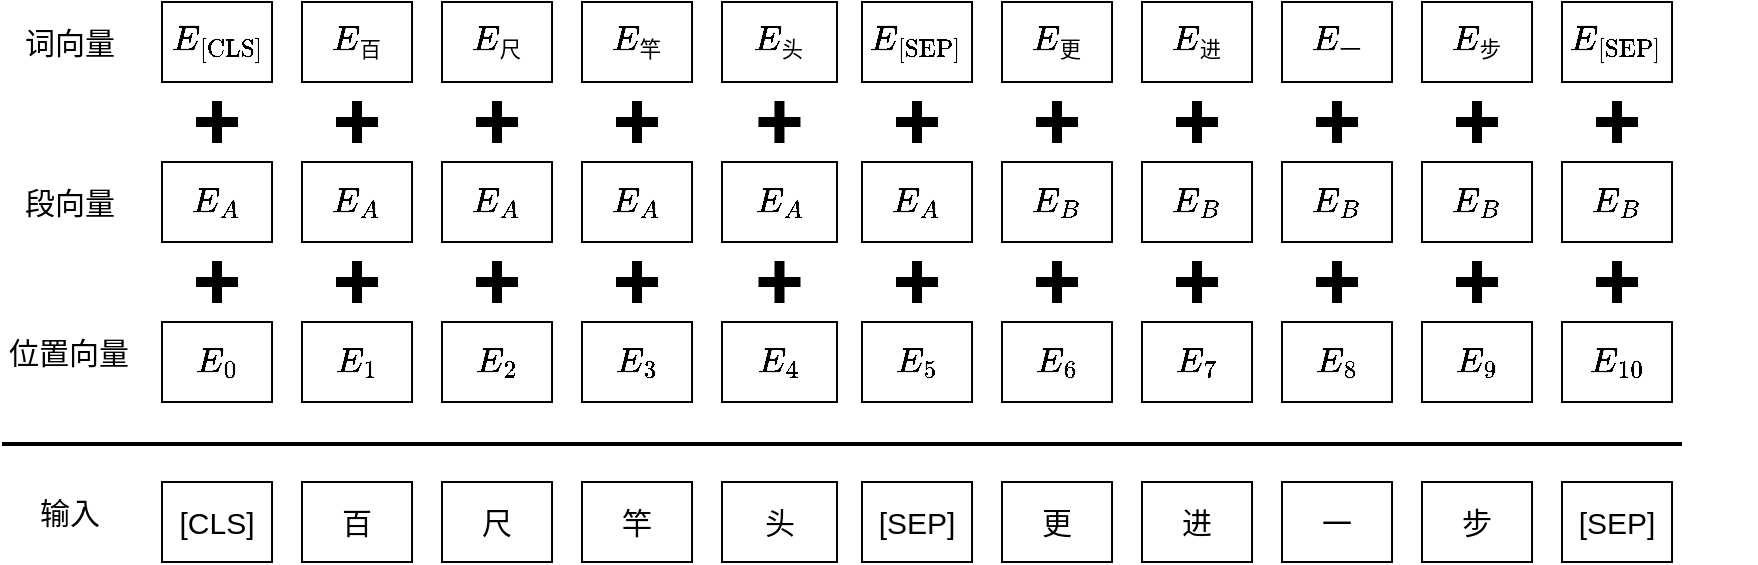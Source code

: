 <mxfile version="26.0.11">
  <diagram name="第 1 页" id="7o9o7aiiVrodikOosvhP">
    <mxGraphModel dx="952" dy="623" grid="1" gridSize="10" guides="1" tooltips="1" connect="1" arrows="1" fold="1" page="1" pageScale="1" pageWidth="827" pageHeight="1169" math="1" shadow="0">
      <root>
        <mxCell id="0" />
        <mxCell id="1" parent="0" />
        <mxCell id="gwdvWo7OpEAvEBSIEt_a-1" value="[CLS]" style="rounded=0;whiteSpace=wrap;html=1;fontSize=15;" vertex="1" parent="1">
          <mxGeometry x="140" y="460" width="55.01" height="40" as="geometry" />
        </mxCell>
        <mxCell id="gwdvWo7OpEAvEBSIEt_a-2" value="百" style="rounded=0;whiteSpace=wrap;html=1;fontSize=15;" vertex="1" parent="1">
          <mxGeometry x="210" y="460" width="55.01" height="40" as="geometry" />
        </mxCell>
        <mxCell id="gwdvWo7OpEAvEBSIEt_a-3" value="竿" style="rounded=0;whiteSpace=wrap;html=1;fontSize=15;" vertex="1" parent="1">
          <mxGeometry x="350" y="460" width="55.01" height="40" as="geometry" />
        </mxCell>
        <mxCell id="gwdvWo7OpEAvEBSIEt_a-4" value="头" style="rounded=0;whiteSpace=wrap;html=1;fontSize=15;" vertex="1" parent="1">
          <mxGeometry x="420" y="460" width="57.51" height="40" as="geometry" />
        </mxCell>
        <mxCell id="gwdvWo7OpEAvEBSIEt_a-5" value="[SEP]" style="rounded=0;whiteSpace=wrap;html=1;fontSize=15;" vertex="1" parent="1">
          <mxGeometry x="490" y="460" width="55.01" height="40" as="geometry" />
        </mxCell>
        <mxCell id="gwdvWo7OpEAvEBSIEt_a-6" value="进" style="rounded=0;whiteSpace=wrap;html=1;fontSize=15;" vertex="1" parent="1">
          <mxGeometry x="630" y="460" width="55.01" height="40" as="geometry" />
        </mxCell>
        <mxCell id="gwdvWo7OpEAvEBSIEt_a-7" value="一" style="rounded=0;whiteSpace=wrap;html=1;fontSize=15;" vertex="1" parent="1">
          <mxGeometry x="700" y="460" width="55.01" height="40" as="geometry" />
        </mxCell>
        <mxCell id="gwdvWo7OpEAvEBSIEt_a-8" value="尺" style="rounded=0;whiteSpace=wrap;html=1;fillColor=default;strokeColor=default;fontSize=15;" vertex="1" parent="1">
          <mxGeometry x="280" y="460" width="55.01" height="40" as="geometry" />
        </mxCell>
        <mxCell id="gwdvWo7OpEAvEBSIEt_a-9" value="更" style="rounded=0;whiteSpace=wrap;html=1;fillColor=default;strokeColor=default;fontSize=15;" vertex="1" parent="1">
          <mxGeometry x="560" y="460" width="55.01" height="40" as="geometry" />
        </mxCell>
        <mxCell id="gwdvWo7OpEAvEBSIEt_a-10" value="输入" style="text;html=1;align=center;verticalAlign=middle;whiteSpace=wrap;rounded=0;fontSize=15;" vertex="1" parent="1">
          <mxGeometry x="63.5" y="460" width="60" height="30" as="geometry" />
        </mxCell>
        <mxCell id="gwdvWo7OpEAvEBSIEt_a-11" value="步" style="rounded=0;whiteSpace=wrap;html=1;fontSize=15;" vertex="1" parent="1">
          <mxGeometry x="770" y="460" width="55.01" height="40" as="geometry" />
        </mxCell>
        <mxCell id="gwdvWo7OpEAvEBSIEt_a-12" value="[SEP]" style="rounded=0;whiteSpace=wrap;html=1;fontSize=15;" vertex="1" parent="1">
          <mxGeometry x="840" y="460" width="55.01" height="40" as="geometry" />
        </mxCell>
        <mxCell id="gwdvWo7OpEAvEBSIEt_a-13" value="$$E_0$$" style="rounded=0;whiteSpace=wrap;html=1;fontSize=15;" vertex="1" parent="1">
          <mxGeometry x="140" y="380" width="55.01" height="40" as="geometry" />
        </mxCell>
        <mxCell id="gwdvWo7OpEAvEBSIEt_a-14" value="$$E_1$$" style="rounded=0;whiteSpace=wrap;html=1;fontSize=15;" vertex="1" parent="1">
          <mxGeometry x="210" y="380" width="55.01" height="40" as="geometry" />
        </mxCell>
        <mxCell id="gwdvWo7OpEAvEBSIEt_a-15" value="$$E_3$$" style="rounded=0;whiteSpace=wrap;html=1;fontSize=15;" vertex="1" parent="1">
          <mxGeometry x="350" y="380" width="55.01" height="40" as="geometry" />
        </mxCell>
        <mxCell id="gwdvWo7OpEAvEBSIEt_a-16" value="$$E_4$$" style="rounded=0;whiteSpace=wrap;html=1;fontSize=15;" vertex="1" parent="1">
          <mxGeometry x="420" y="380" width="57.51" height="40" as="geometry" />
        </mxCell>
        <mxCell id="gwdvWo7OpEAvEBSIEt_a-17" value="$$E_5$$" style="rounded=0;whiteSpace=wrap;html=1;fontSize=15;" vertex="1" parent="1">
          <mxGeometry x="490" y="380" width="55.01" height="40" as="geometry" />
        </mxCell>
        <mxCell id="gwdvWo7OpEAvEBSIEt_a-18" value="$$E_7$$" style="rounded=0;whiteSpace=wrap;html=1;fontSize=15;" vertex="1" parent="1">
          <mxGeometry x="630" y="380" width="55.01" height="40" as="geometry" />
        </mxCell>
        <mxCell id="gwdvWo7OpEAvEBSIEt_a-19" value="$$E_8$$" style="rounded=0;whiteSpace=wrap;html=1;fontSize=15;" vertex="1" parent="1">
          <mxGeometry x="700" y="380" width="55.01" height="40" as="geometry" />
        </mxCell>
        <mxCell id="gwdvWo7OpEAvEBSIEt_a-20" value="$$E_2$$" style="rounded=0;whiteSpace=wrap;html=1;fillColor=default;strokeColor=default;fontSize=15;" vertex="1" parent="1">
          <mxGeometry x="280" y="380" width="55.01" height="40" as="geometry" />
        </mxCell>
        <mxCell id="gwdvWo7OpEAvEBSIEt_a-21" value="$$E_6$$" style="rounded=0;whiteSpace=wrap;html=1;fillColor=default;strokeColor=default;fontSize=15;" vertex="1" parent="1">
          <mxGeometry x="560" y="380" width="55.01" height="40" as="geometry" />
        </mxCell>
        <mxCell id="gwdvWo7OpEAvEBSIEt_a-22" value="位置向量" style="text;html=1;align=center;verticalAlign=middle;whiteSpace=wrap;rounded=0;fontSize=15;" vertex="1" parent="1">
          <mxGeometry x="60" y="380" width="67" height="30" as="geometry" />
        </mxCell>
        <mxCell id="gwdvWo7OpEAvEBSIEt_a-23" value="$$E_9$$" style="rounded=0;whiteSpace=wrap;html=1;fontSize=15;" vertex="1" parent="1">
          <mxGeometry x="770" y="380" width="55.01" height="40" as="geometry" />
        </mxCell>
        <mxCell id="gwdvWo7OpEAvEBSIEt_a-24" value="$$E_{10}$$" style="rounded=0;whiteSpace=wrap;html=1;fontSize=15;" vertex="1" parent="1">
          <mxGeometry x="840" y="380" width="55.01" height="40" as="geometry" />
        </mxCell>
        <mxCell id="gwdvWo7OpEAvEBSIEt_a-25" value="$$E_A$$" style="rounded=0;whiteSpace=wrap;html=1;fontSize=15;" vertex="1" parent="1">
          <mxGeometry x="140" y="300" width="55.01" height="40" as="geometry" />
        </mxCell>
        <mxCell id="gwdvWo7OpEAvEBSIEt_a-26" value="$$E_A$$" style="rounded=0;whiteSpace=wrap;html=1;fontSize=15;" vertex="1" parent="1">
          <mxGeometry x="210" y="300" width="55.01" height="40" as="geometry" />
        </mxCell>
        <mxCell id="gwdvWo7OpEAvEBSIEt_a-27" value="$$E_A$$" style="rounded=0;whiteSpace=wrap;html=1;fontSize=15;" vertex="1" parent="1">
          <mxGeometry x="350" y="300" width="55.01" height="40" as="geometry" />
        </mxCell>
        <mxCell id="gwdvWo7OpEAvEBSIEt_a-28" value="$$E_A$$" style="rounded=0;whiteSpace=wrap;html=1;fontSize=15;" vertex="1" parent="1">
          <mxGeometry x="420" y="300" width="57.51" height="40" as="geometry" />
        </mxCell>
        <mxCell id="gwdvWo7OpEAvEBSIEt_a-29" value="$$E_A$$" style="rounded=0;whiteSpace=wrap;html=1;fontSize=15;" vertex="1" parent="1">
          <mxGeometry x="490" y="300" width="55.01" height="40" as="geometry" />
        </mxCell>
        <mxCell id="gwdvWo7OpEAvEBSIEt_a-30" value="$$E_B$$" style="rounded=0;whiteSpace=wrap;html=1;fontSize=15;" vertex="1" parent="1">
          <mxGeometry x="630" y="300" width="55.01" height="40" as="geometry" />
        </mxCell>
        <mxCell id="gwdvWo7OpEAvEBSIEt_a-31" value="$$E_B$$" style="rounded=0;whiteSpace=wrap;html=1;fontSize=15;" vertex="1" parent="1">
          <mxGeometry x="700" y="300" width="55.01" height="40" as="geometry" />
        </mxCell>
        <mxCell id="gwdvWo7OpEAvEBSIEt_a-32" value="$$E_A$$" style="rounded=0;whiteSpace=wrap;html=1;fillColor=default;strokeColor=default;fontSize=15;" vertex="1" parent="1">
          <mxGeometry x="280" y="300" width="55.01" height="40" as="geometry" />
        </mxCell>
        <mxCell id="gwdvWo7OpEAvEBSIEt_a-33" value="$$E_B$$" style="rounded=0;whiteSpace=wrap;html=1;fillColor=default;strokeColor=default;fontSize=15;" vertex="1" parent="1">
          <mxGeometry x="560" y="300" width="55.01" height="40" as="geometry" />
        </mxCell>
        <mxCell id="gwdvWo7OpEAvEBSIEt_a-34" value="段向量" style="text;html=1;align=center;verticalAlign=middle;whiteSpace=wrap;rounded=0;fontSize=15;" vertex="1" parent="1">
          <mxGeometry x="63.5" y="305" width="60" height="30" as="geometry" />
        </mxCell>
        <mxCell id="gwdvWo7OpEAvEBSIEt_a-35" value="$$E_B$$" style="rounded=0;whiteSpace=wrap;html=1;fontSize=15;" vertex="1" parent="1">
          <mxGeometry x="770" y="300" width="55.01" height="40" as="geometry" />
        </mxCell>
        <mxCell id="gwdvWo7OpEAvEBSIEt_a-36" value="$$E_B$$" style="rounded=0;whiteSpace=wrap;html=1;fontSize=15;" vertex="1" parent="1">
          <mxGeometry x="840" y="300" width="55.01" height="40" as="geometry" />
        </mxCell>
        <mxCell id="gwdvWo7OpEAvEBSIEt_a-37" value="$$E_{\text{[CLS]}}$$" style="rounded=0;whiteSpace=wrap;html=1;fontSize=15;" vertex="1" parent="1">
          <mxGeometry x="140" y="220" width="55.01" height="40" as="geometry" />
        </mxCell>
        <mxCell id="gwdvWo7OpEAvEBSIEt_a-38" value="$$E_{\text{百}}$$" style="rounded=0;whiteSpace=wrap;html=1;fontSize=15;" vertex="1" parent="1">
          <mxGeometry x="210" y="220" width="55.01" height="40" as="geometry" />
        </mxCell>
        <mxCell id="gwdvWo7OpEAvEBSIEt_a-39" value="$$E_{\text{竿}}$$" style="rounded=0;whiteSpace=wrap;html=1;fontSize=15;" vertex="1" parent="1">
          <mxGeometry x="350" y="220" width="55.01" height="40" as="geometry" />
        </mxCell>
        <mxCell id="gwdvWo7OpEAvEBSIEt_a-40" value="$$E_{\text{头}}$$" style="rounded=0;whiteSpace=wrap;html=1;fontSize=15;" vertex="1" parent="1">
          <mxGeometry x="420" y="220" width="57.51" height="40" as="geometry" />
        </mxCell>
        <mxCell id="gwdvWo7OpEAvEBSIEt_a-41" value="$$E_{\text{[SEP]}}$$" style="rounded=0;whiteSpace=wrap;html=1;fontSize=15;" vertex="1" parent="1">
          <mxGeometry x="490" y="220" width="55.01" height="40" as="geometry" />
        </mxCell>
        <mxCell id="gwdvWo7OpEAvEBSIEt_a-42" value="$$E_{\text{进}}$$" style="rounded=0;whiteSpace=wrap;html=1;fontSize=15;" vertex="1" parent="1">
          <mxGeometry x="630" y="220" width="55.01" height="40" as="geometry" />
        </mxCell>
        <mxCell id="gwdvWo7OpEAvEBSIEt_a-43" value="$$E_{\text{一}}$$" style="rounded=0;whiteSpace=wrap;html=1;fontSize=15;" vertex="1" parent="1">
          <mxGeometry x="700" y="220" width="55.01" height="40" as="geometry" />
        </mxCell>
        <mxCell id="gwdvWo7OpEAvEBSIEt_a-44" value="$$E_{\text{尺}}$$" style="rounded=0;whiteSpace=wrap;html=1;fillColor=default;strokeColor=default;fontSize=15;" vertex="1" parent="1">
          <mxGeometry x="280" y="220" width="55.01" height="40" as="geometry" />
        </mxCell>
        <mxCell id="gwdvWo7OpEAvEBSIEt_a-45" value="$$E_{\text{更}}$$" style="rounded=0;whiteSpace=wrap;html=1;fillColor=default;strokeColor=default;fontSize=15;" vertex="1" parent="1">
          <mxGeometry x="560" y="220" width="55.01" height="40" as="geometry" />
        </mxCell>
        <mxCell id="gwdvWo7OpEAvEBSIEt_a-46" value="词向量" style="text;html=1;align=center;verticalAlign=middle;whiteSpace=wrap;rounded=0;fontSize=15;" vertex="1" parent="1">
          <mxGeometry x="63.5" y="225" width="60" height="30" as="geometry" />
        </mxCell>
        <mxCell id="gwdvWo7OpEAvEBSIEt_a-47" value="$$E_{\text{步}}$$" style="rounded=0;whiteSpace=wrap;html=1;fontSize=15;" vertex="1" parent="1">
          <mxGeometry x="770" y="220" width="55.01" height="40" as="geometry" />
        </mxCell>
        <mxCell id="gwdvWo7OpEAvEBSIEt_a-48" value="$$E_{\text{[SEP]}}$$" style="rounded=0;whiteSpace=wrap;html=1;fontSize=15;" vertex="1" parent="1">
          <mxGeometry x="840" y="220" width="55.01" height="40" as="geometry" />
        </mxCell>
        <mxCell id="gwdvWo7OpEAvEBSIEt_a-49" value="" style="endArrow=none;html=1;rounded=0;strokeWidth=2;" edge="1" parent="1">
          <mxGeometry width="50" height="50" relative="1" as="geometry">
            <mxPoint x="60" y="441" as="sourcePoint" />
            <mxPoint x="900" y="441" as="targetPoint" />
          </mxGeometry>
        </mxCell>
        <mxCell id="gwdvWo7OpEAvEBSIEt_a-50" value="" style="shape=cross;whiteSpace=wrap;html=1;aspect=fixed;fillColor=#000000;" vertex="1" parent="1">
          <mxGeometry x="157.51" y="350" width="20" height="20" as="geometry" />
        </mxCell>
        <mxCell id="gwdvWo7OpEAvEBSIEt_a-52" value="" style="shape=cross;whiteSpace=wrap;html=1;aspect=fixed;fillColor=#000000;" vertex="1" parent="1">
          <mxGeometry x="227.51" y="350" width="20" height="20" as="geometry" />
        </mxCell>
        <mxCell id="gwdvWo7OpEAvEBSIEt_a-53" value="" style="shape=cross;whiteSpace=wrap;html=1;aspect=fixed;fillColor=#000000;" vertex="1" parent="1">
          <mxGeometry x="297.5" y="350" width="20" height="20" as="geometry" />
        </mxCell>
        <mxCell id="gwdvWo7OpEAvEBSIEt_a-54" value="" style="shape=cross;whiteSpace=wrap;html=1;aspect=fixed;fillColor=#000000;" vertex="1" parent="1">
          <mxGeometry x="367.51" y="350" width="20" height="20" as="geometry" />
        </mxCell>
        <mxCell id="gwdvWo7OpEAvEBSIEt_a-55" value="" style="shape=cross;whiteSpace=wrap;html=1;aspect=fixed;fillColor=#000000;" vertex="1" parent="1">
          <mxGeometry x="438.75" y="350" width="20" height="20" as="geometry" />
        </mxCell>
        <mxCell id="gwdvWo7OpEAvEBSIEt_a-56" value="" style="shape=cross;whiteSpace=wrap;html=1;aspect=fixed;fillColor=#000000;" vertex="1" parent="1">
          <mxGeometry x="507.51" y="350" width="20" height="20" as="geometry" />
        </mxCell>
        <mxCell id="gwdvWo7OpEAvEBSIEt_a-57" value="" style="shape=cross;whiteSpace=wrap;html=1;aspect=fixed;fillColor=#000000;" vertex="1" parent="1">
          <mxGeometry x="577.5" y="350" width="20" height="20" as="geometry" />
        </mxCell>
        <mxCell id="gwdvWo7OpEAvEBSIEt_a-58" value="" style="shape=cross;whiteSpace=wrap;html=1;aspect=fixed;fillColor=#000000;" vertex="1" parent="1">
          <mxGeometry x="647.51" y="350" width="20" height="20" as="geometry" />
        </mxCell>
        <mxCell id="gwdvWo7OpEAvEBSIEt_a-59" value="" style="shape=cross;whiteSpace=wrap;html=1;aspect=fixed;fillColor=#000000;" vertex="1" parent="1">
          <mxGeometry x="717.5" y="350" width="20" height="20" as="geometry" />
        </mxCell>
        <mxCell id="gwdvWo7OpEAvEBSIEt_a-60" value="" style="shape=cross;whiteSpace=wrap;html=1;aspect=fixed;fillColor=#000000;" vertex="1" parent="1">
          <mxGeometry x="787.51" y="350" width="20" height="20" as="geometry" />
        </mxCell>
        <mxCell id="gwdvWo7OpEAvEBSIEt_a-61" value="" style="shape=cross;whiteSpace=wrap;html=1;aspect=fixed;fillColor=#000000;" vertex="1" parent="1">
          <mxGeometry x="857.51" y="350" width="20" height="20" as="geometry" />
        </mxCell>
        <mxCell id="gwdvWo7OpEAvEBSIEt_a-62" value="" style="shape=cross;whiteSpace=wrap;html=1;aspect=fixed;fillColor=#000000;" vertex="1" parent="1">
          <mxGeometry x="157.5" y="270" width="20" height="20" as="geometry" />
        </mxCell>
        <mxCell id="gwdvWo7OpEAvEBSIEt_a-63" value="" style="shape=cross;whiteSpace=wrap;html=1;aspect=fixed;fillColor=#000000;" vertex="1" parent="1">
          <mxGeometry x="227.51" y="270" width="20" height="20" as="geometry" />
        </mxCell>
        <mxCell id="gwdvWo7OpEAvEBSIEt_a-64" value="" style="shape=cross;whiteSpace=wrap;html=1;aspect=fixed;fillColor=#000000;" vertex="1" parent="1">
          <mxGeometry x="297.49" y="270" width="20" height="20" as="geometry" />
        </mxCell>
        <mxCell id="gwdvWo7OpEAvEBSIEt_a-65" value="" style="shape=cross;whiteSpace=wrap;html=1;aspect=fixed;fillColor=#000000;" vertex="1" parent="1">
          <mxGeometry x="367.5" y="270" width="20" height="20" as="geometry" />
        </mxCell>
        <mxCell id="gwdvWo7OpEAvEBSIEt_a-66" value="" style="shape=cross;whiteSpace=wrap;html=1;aspect=fixed;fillColor=#000000;" vertex="1" parent="1">
          <mxGeometry x="438.74" y="270" width="20" height="20" as="geometry" />
        </mxCell>
        <mxCell id="gwdvWo7OpEAvEBSIEt_a-67" value="" style="shape=cross;whiteSpace=wrap;html=1;aspect=fixed;fillColor=#000000;" vertex="1" parent="1">
          <mxGeometry x="507.5" y="270" width="20" height="20" as="geometry" />
        </mxCell>
        <mxCell id="gwdvWo7OpEAvEBSIEt_a-68" value="" style="shape=cross;whiteSpace=wrap;html=1;aspect=fixed;fillColor=#000000;" vertex="1" parent="1">
          <mxGeometry x="577.49" y="270" width="20" height="20" as="geometry" />
        </mxCell>
        <mxCell id="gwdvWo7OpEAvEBSIEt_a-69" value="" style="shape=cross;whiteSpace=wrap;html=1;aspect=fixed;fillColor=#000000;" vertex="1" parent="1">
          <mxGeometry x="647.5" y="270" width="20" height="20" as="geometry" />
        </mxCell>
        <mxCell id="gwdvWo7OpEAvEBSIEt_a-70" value="" style="shape=cross;whiteSpace=wrap;html=1;aspect=fixed;fillColor=#000000;" vertex="1" parent="1">
          <mxGeometry x="717.49" y="270" width="20" height="20" as="geometry" />
        </mxCell>
        <mxCell id="gwdvWo7OpEAvEBSIEt_a-71" value="" style="shape=cross;whiteSpace=wrap;html=1;aspect=fixed;fillColor=#000000;" vertex="1" parent="1">
          <mxGeometry x="787.5" y="270" width="20" height="20" as="geometry" />
        </mxCell>
        <mxCell id="gwdvWo7OpEAvEBSIEt_a-72" value="" style="shape=cross;whiteSpace=wrap;html=1;aspect=fixed;fillColor=#000000;" vertex="1" parent="1">
          <mxGeometry x="857.5" y="270" width="20" height="20" as="geometry" />
        </mxCell>
      </root>
    </mxGraphModel>
  </diagram>
</mxfile>
